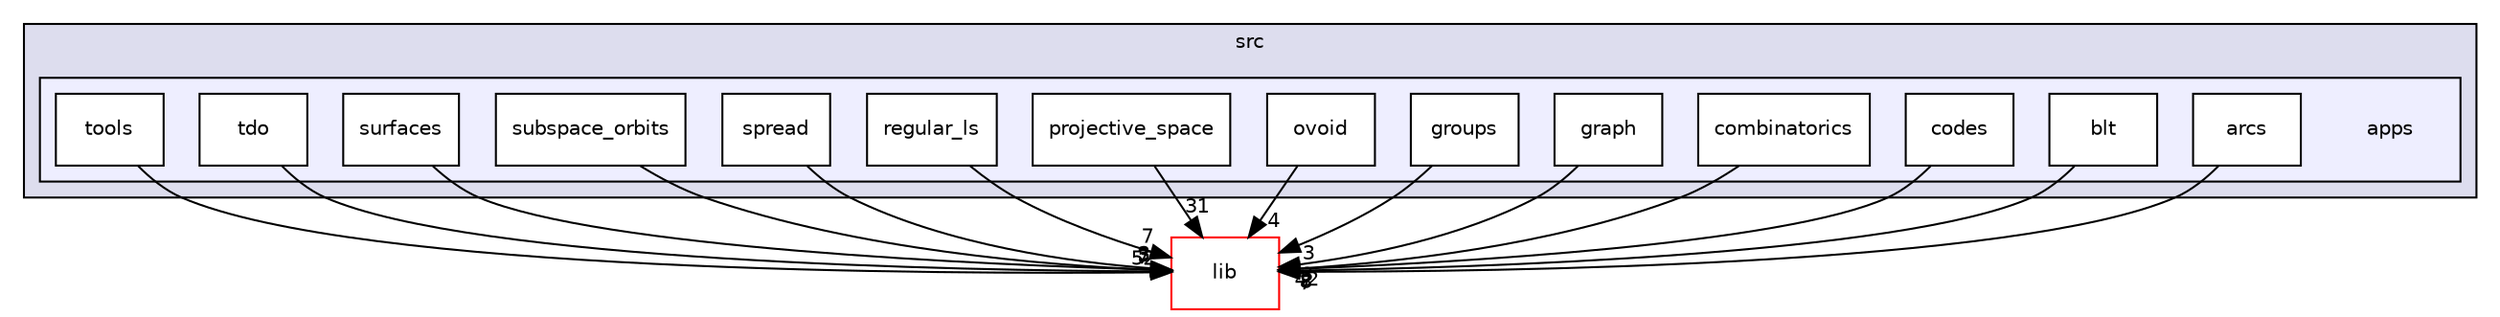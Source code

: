 digraph "src/apps" {
  compound=true
  node [ fontsize="10", fontname="Helvetica"];
  edge [ labelfontsize="10", labelfontname="Helvetica"];
  subgraph clusterdir_68267d1309a1af8e8297ef4c3efbcdba {
    graph [ bgcolor="#ddddee", pencolor="black", label="src" fontname="Helvetica", fontsize="10", URL="dir_68267d1309a1af8e8297ef4c3efbcdba.html"]
  subgraph clusterdir_53adf0b982dc8545998aae3f283a5a58 {
    graph [ bgcolor="#eeeeff", pencolor="black", label="" URL="dir_53adf0b982dc8545998aae3f283a5a58.html"];
    dir_53adf0b982dc8545998aae3f283a5a58 [shape=plaintext label="apps"];
    dir_9d57877765a5f7518044495a2b92a647 [shape=box label="arcs" color="black" fillcolor="white" style="filled" URL="dir_9d57877765a5f7518044495a2b92a647.html"];
    dir_9ffad20e5505d9bf6516bd1fae59f2e8 [shape=box label="blt" color="black" fillcolor="white" style="filled" URL="dir_9ffad20e5505d9bf6516bd1fae59f2e8.html"];
    dir_fdd15edd4fa23a40dea72c60ef2ef660 [shape=box label="codes" color="black" fillcolor="white" style="filled" URL="dir_fdd15edd4fa23a40dea72c60ef2ef660.html"];
    dir_abf5f44f071f45d28d574f40c56f3a84 [shape=box label="combinatorics" color="black" fillcolor="white" style="filled" URL="dir_abf5f44f071f45d28d574f40c56f3a84.html"];
    dir_2ce55692bf8521c118620b7e2553185e [shape=box label="graph" color="black" fillcolor="white" style="filled" URL="dir_2ce55692bf8521c118620b7e2553185e.html"];
    dir_fb1ce2d2494aa594b08c9ba46e839be7 [shape=box label="groups" color="black" fillcolor="white" style="filled" URL="dir_fb1ce2d2494aa594b08c9ba46e839be7.html"];
    dir_0e6474bed02a71d987173eaf8eaf4a25 [shape=box label="ovoid" color="black" fillcolor="white" style="filled" URL="dir_0e6474bed02a71d987173eaf8eaf4a25.html"];
    dir_5c582f139252af33e3d4366a6bdd9052 [shape=box label="projective_space" color="black" fillcolor="white" style="filled" URL="dir_5c582f139252af33e3d4366a6bdd9052.html"];
    dir_8cb9d1a434d5d3c625f7092b5368955a [shape=box label="regular_ls" color="black" fillcolor="white" style="filled" URL="dir_8cb9d1a434d5d3c625f7092b5368955a.html"];
    dir_f99f84349cfbf9ab0bae101d2d377c8c [shape=box label="spread" color="black" fillcolor="white" style="filled" URL="dir_f99f84349cfbf9ab0bae101d2d377c8c.html"];
    dir_2626b6ceacb99c4583e7caeb046ff9ee [shape=box label="subspace_orbits" color="black" fillcolor="white" style="filled" URL="dir_2626b6ceacb99c4583e7caeb046ff9ee.html"];
    dir_a5eda68b4250bda4ab09622ad59facac [shape=box label="surfaces" color="black" fillcolor="white" style="filled" URL="dir_a5eda68b4250bda4ab09622ad59facac.html"];
    dir_0425bf1f6e18e3bbc35e67fee5c38a52 [shape=box label="tdo" color="black" fillcolor="white" style="filled" URL="dir_0425bf1f6e18e3bbc35e67fee5c38a52.html"];
    dir_4cfcf1d35a0484958e7062858a117054 [shape=box label="tools" color="black" fillcolor="white" style="filled" URL="dir_4cfcf1d35a0484958e7062858a117054.html"];
  }
  }
  dir_c85d3e3c5052e9ad9ce18c6863244a25 [shape=box label="lib" fillcolor="white" style="filled" color="red" URL="dir_c85d3e3c5052e9ad9ce18c6863244a25.html"];
  dir_8cb9d1a434d5d3c625f7092b5368955a->dir_c85d3e3c5052e9ad9ce18c6863244a25 [headlabel="7", labeldistance=1.5 headhref="dir_000020_000006.html"];
  dir_9ffad20e5505d9bf6516bd1fae59f2e8->dir_c85d3e3c5052e9ad9ce18c6863244a25 [headlabel="8", labeldistance=1.5 headhref="dir_000003_000006.html"];
  dir_f99f84349cfbf9ab0bae101d2d377c8c->dir_c85d3e3c5052e9ad9ce18c6863244a25 [headlabel="3", labeldistance=1.5 headhref="dir_000021_000006.html"];
  dir_2ce55692bf8521c118620b7e2553185e->dir_c85d3e3c5052e9ad9ce18c6863244a25 [headlabel="3", labeldistance=1.5 headhref="dir_000011_000006.html"];
  dir_fb1ce2d2494aa594b08c9ba46e839be7->dir_c85d3e3c5052e9ad9ce18c6863244a25 [headlabel="3", labeldistance=1.5 headhref="dir_000013_000006.html"];
  dir_abf5f44f071f45d28d574f40c56f3a84->dir_c85d3e3c5052e9ad9ce18c6863244a25 [headlabel="42", labeldistance=1.5 headhref="dir_000005_000006.html"];
  dir_9d57877765a5f7518044495a2b92a647->dir_c85d3e3c5052e9ad9ce18c6863244a25 [headlabel="7", labeldistance=1.5 headhref="dir_000002_000006.html"];
  dir_4cfcf1d35a0484958e7062858a117054->dir_c85d3e3c5052e9ad9ce18c6863244a25 [headlabel="52", labeldistance=1.5 headhref="dir_000012_000006.html"];
  dir_a5eda68b4250bda4ab09622ad59facac->dir_c85d3e3c5052e9ad9ce18c6863244a25 [headlabel="3", labeldistance=1.5 headhref="dir_000023_000006.html"];
  dir_0e6474bed02a71d987173eaf8eaf4a25->dir_c85d3e3c5052e9ad9ce18c6863244a25 [headlabel="4", labeldistance=1.5 headhref="dir_000016_000006.html"];
  dir_0425bf1f6e18e3bbc35e67fee5c38a52->dir_c85d3e3c5052e9ad9ce18c6863244a25 [headlabel="7", labeldistance=1.5 headhref="dir_000024_000006.html"];
  dir_fdd15edd4fa23a40dea72c60ef2ef660->dir_c85d3e3c5052e9ad9ce18c6863244a25 [headlabel="2", labeldistance=1.5 headhref="dir_000004_000006.html"];
  dir_2626b6ceacb99c4583e7caeb046ff9ee->dir_c85d3e3c5052e9ad9ce18c6863244a25 [headlabel="5", labeldistance=1.5 headhref="dir_000022_000006.html"];
  dir_5c582f139252af33e3d4366a6bdd9052->dir_c85d3e3c5052e9ad9ce18c6863244a25 [headlabel="31", labeldistance=1.5 headhref="dir_000017_000006.html"];
}
